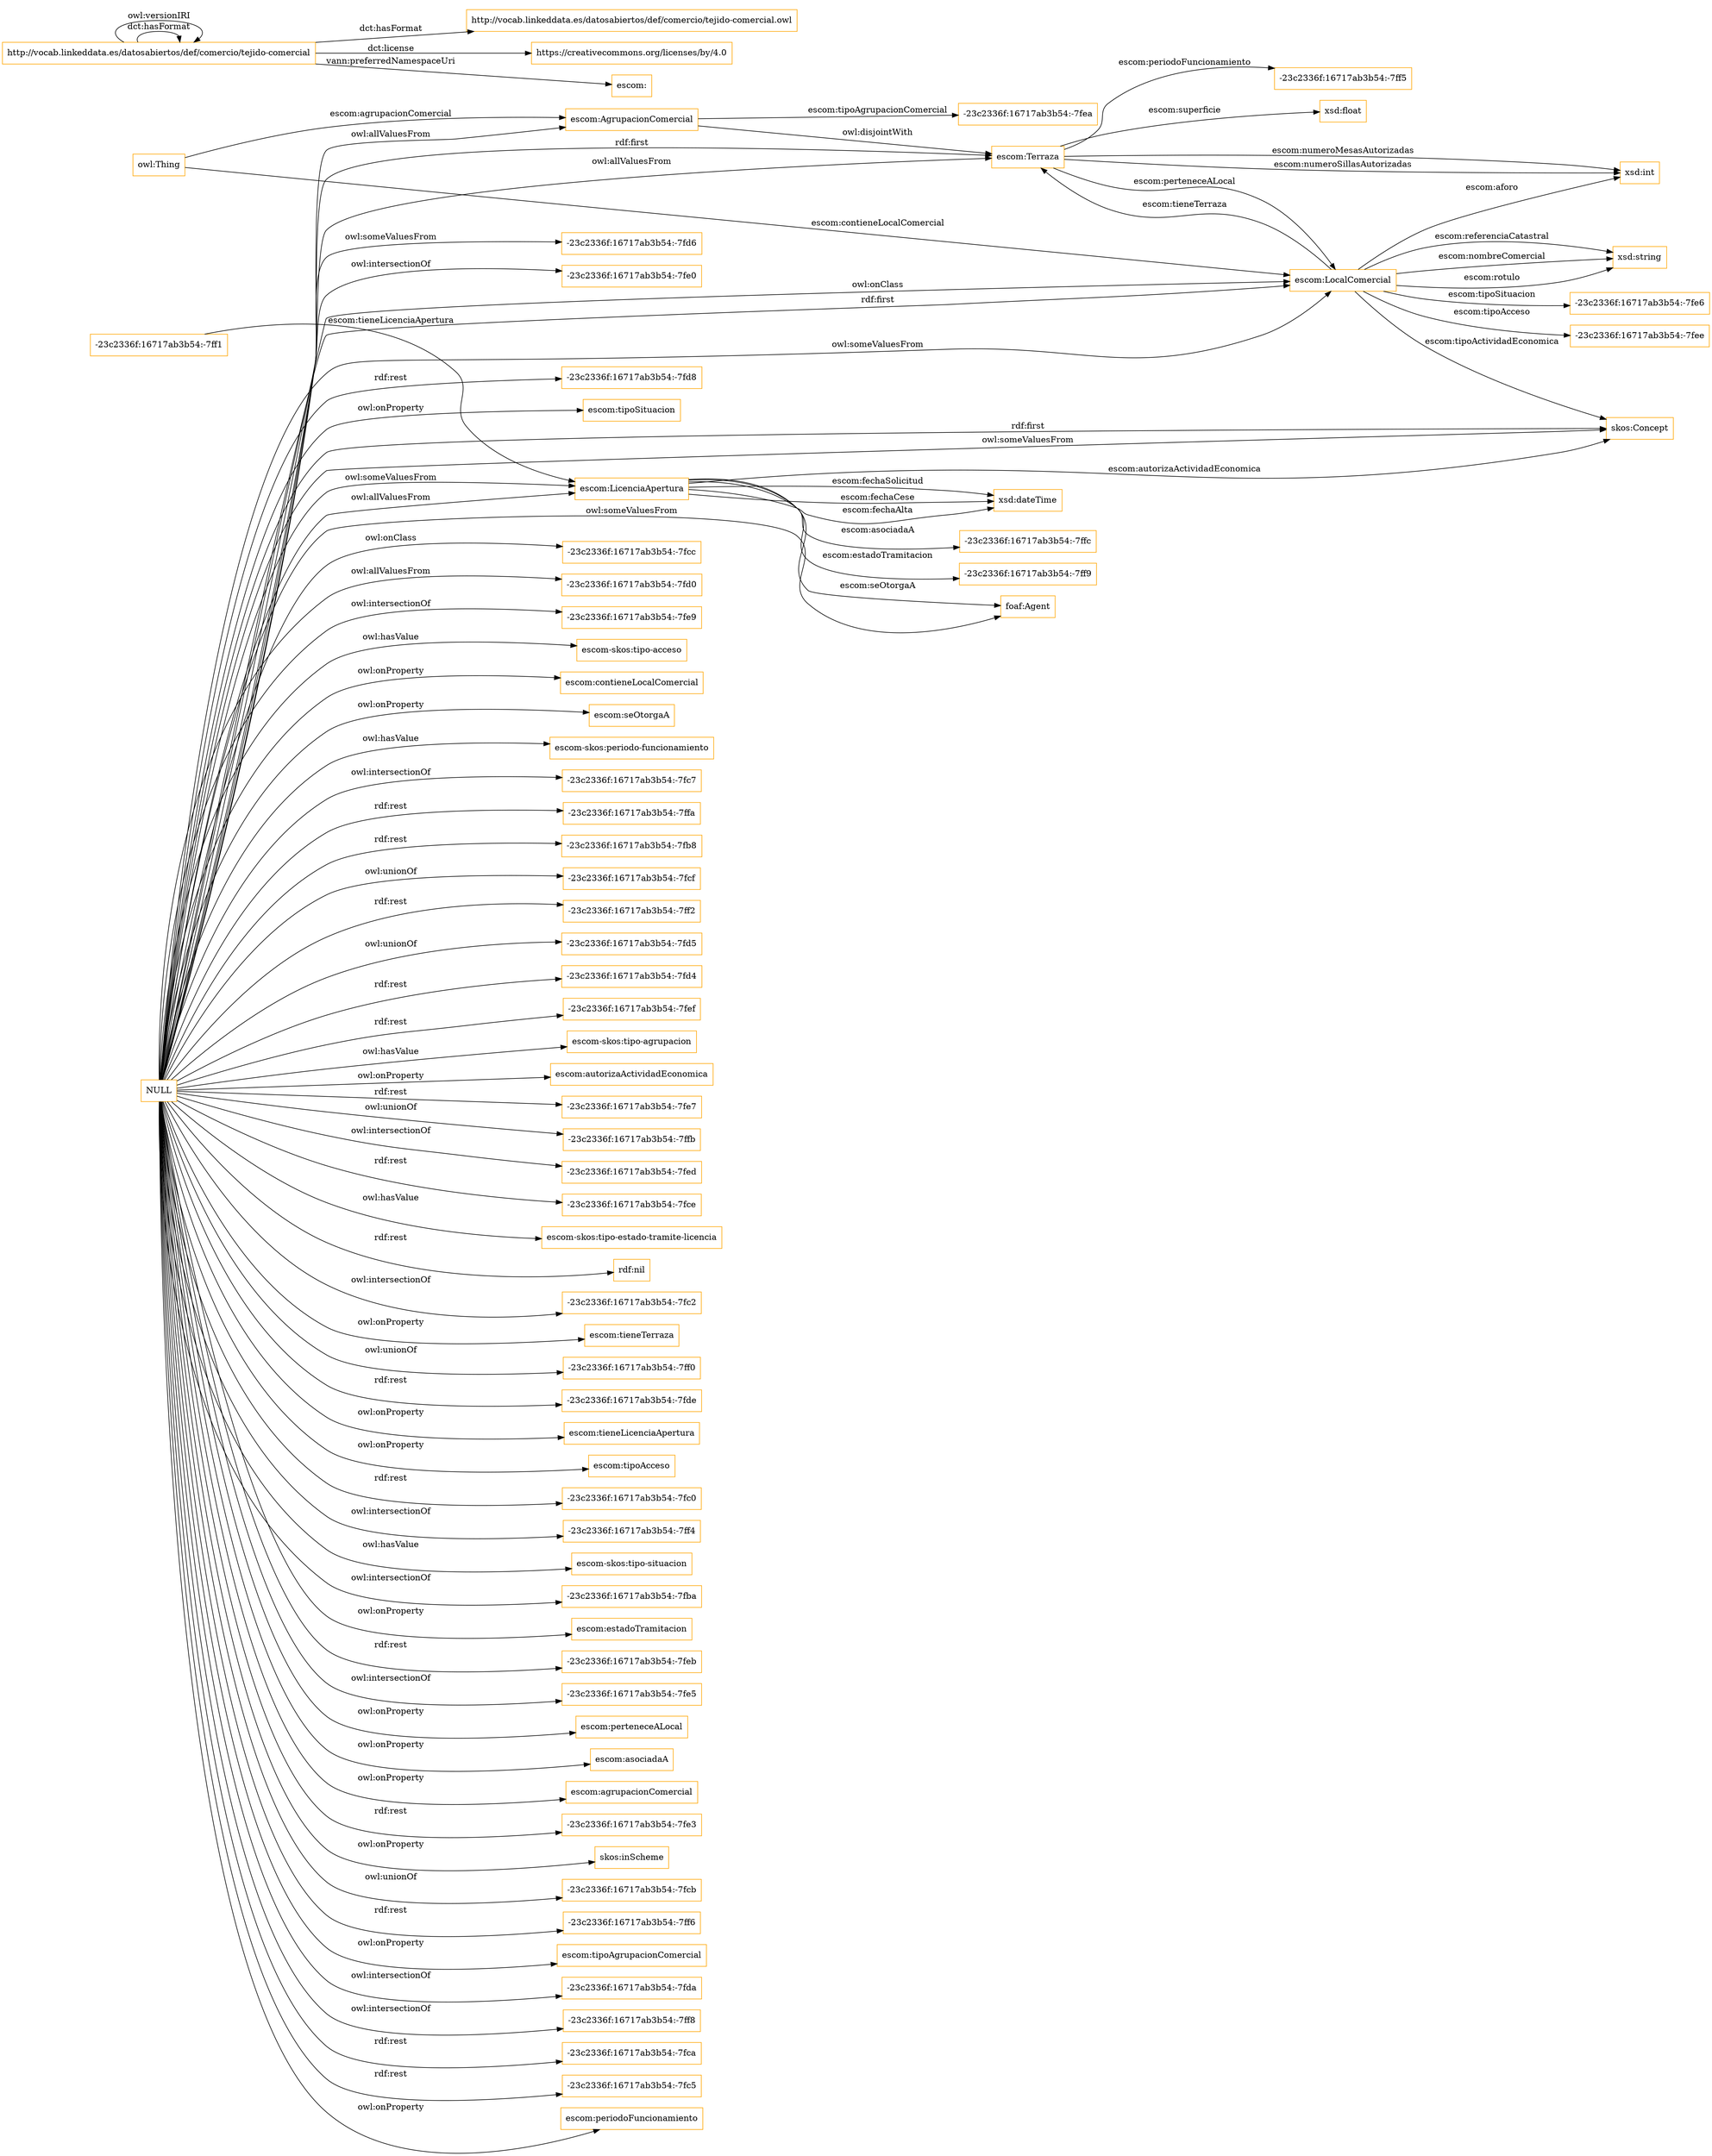digraph ar2dtool_diagram { 
rankdir=LR;
size="1501"
node [shape = rectangle, color="orange"]; "-23c2336f:16717ab3b54:-7fd6" "-23c2336f:16717ab3b54:-7fe6" "escom:Terraza" "-23c2336f:16717ab3b54:-7fcc" "foaf:Agent" "-23c2336f:16717ab3b54:-7ff5" "-23c2336f:16717ab3b54:-7ffc" "-23c2336f:16717ab3b54:-7fee" "-23c2336f:16717ab3b54:-7ff9" "escom:LicenciaApertura" "escom:AgrupacionComercial" "-23c2336f:16717ab3b54:-7ff1" "-23c2336f:16717ab3b54:-7fea" "-23c2336f:16717ab3b54:-7fd0" "skos:Concept" "escom:LocalComercial" ; /*classes style*/
	"NULL" -> "-23c2336f:16717ab3b54:-7fe9" [ label = "owl:intersectionOf" ];
	"NULL" -> "escom-skos:tipo-acceso" [ label = "owl:hasValue" ];
	"NULL" -> "escom:contieneLocalComercial" [ label = "owl:onProperty" ];
	"NULL" -> "skos:Concept" [ label = "rdf:first" ];
	"NULL" -> "escom:LicenciaApertura" [ label = "owl:allValuesFrom" ];
	"NULL" -> "escom:seOtorgaA" [ label = "owl:onProperty" ];
	"NULL" -> "escom:AgrupacionComercial" [ label = "owl:allValuesFrom" ];
	"NULL" -> "escom-skos:periodo-funcionamiento" [ label = "owl:hasValue" ];
	"NULL" -> "-23c2336f:16717ab3b54:-7fc7" [ label = "owl:intersectionOf" ];
	"NULL" -> "-23c2336f:16717ab3b54:-7ffa" [ label = "rdf:rest" ];
	"NULL" -> "-23c2336f:16717ab3b54:-7fb8" [ label = "rdf:rest" ];
	"NULL" -> "-23c2336f:16717ab3b54:-7fcf" [ label = "owl:unionOf" ];
	"NULL" -> "-23c2336f:16717ab3b54:-7ff2" [ label = "rdf:rest" ];
	"NULL" -> "escom:LocalComercial" [ label = "owl:someValuesFrom" ];
	"NULL" -> "escom:LocalComercial" [ label = "owl:onClass" ];
	"NULL" -> "-23c2336f:16717ab3b54:-7fd5" [ label = "owl:unionOf" ];
	"NULL" -> "-23c2336f:16717ab3b54:-7fd4" [ label = "rdf:rest" ];
	"NULL" -> "-23c2336f:16717ab3b54:-7fef" [ label = "rdf:rest" ];
	"NULL" -> "escom-skos:tipo-agrupacion" [ label = "owl:hasValue" ];
	"NULL" -> "-23c2336f:16717ab3b54:-7fd0" [ label = "owl:allValuesFrom" ];
	"NULL" -> "-23c2336f:16717ab3b54:-7fd6" [ label = "owl:someValuesFrom" ];
	"NULL" -> "escom:autorizaActividadEconomica" [ label = "owl:onProperty" ];
	"NULL" -> "-23c2336f:16717ab3b54:-7fe7" [ label = "rdf:rest" ];
	"NULL" -> "-23c2336f:16717ab3b54:-7ffb" [ label = "owl:unionOf" ];
	"NULL" -> "foaf:Agent" [ label = "owl:someValuesFrom" ];
	"NULL" -> "escom:LocalComercial" [ label = "rdf:first" ];
	"NULL" -> "-23c2336f:16717ab3b54:-7fed" [ label = "owl:intersectionOf" ];
	"NULL" -> "-23c2336f:16717ab3b54:-7fce" [ label = "rdf:rest" ];
	"NULL" -> "escom-skos:tipo-estado-tramite-licencia" [ label = "owl:hasValue" ];
	"NULL" -> "rdf:nil" [ label = "rdf:rest" ];
	"NULL" -> "-23c2336f:16717ab3b54:-7fc2" [ label = "owl:intersectionOf" ];
	"NULL" -> "escom:tieneTerraza" [ label = "owl:onProperty" ];
	"NULL" -> "-23c2336f:16717ab3b54:-7ff0" [ label = "owl:unionOf" ];
	"NULL" -> "-23c2336f:16717ab3b54:-7fde" [ label = "rdf:rest" ];
	"NULL" -> "-23c2336f:16717ab3b54:-7fcc" [ label = "owl:onClass" ];
	"NULL" -> "escom:tieneLicenciaApertura" [ label = "owl:onProperty" ];
	"NULL" -> "escom:tipoAcceso" [ label = "owl:onProperty" ];
	"NULL" -> "-23c2336f:16717ab3b54:-7fc0" [ label = "rdf:rest" ];
	"NULL" -> "-23c2336f:16717ab3b54:-7ff4" [ label = "owl:intersectionOf" ];
	"NULL" -> "escom-skos:tipo-situacion" [ label = "owl:hasValue" ];
	"NULL" -> "skos:Concept" [ label = "owl:someValuesFrom" ];
	"NULL" -> "-23c2336f:16717ab3b54:-7fba" [ label = "owl:intersectionOf" ];
	"NULL" -> "escom:estadoTramitacion" [ label = "owl:onProperty" ];
	"NULL" -> "escom:Terraza" [ label = "rdf:first" ];
	"NULL" -> "-23c2336f:16717ab3b54:-7feb" [ label = "rdf:rest" ];
	"NULL" -> "-23c2336f:16717ab3b54:-7fe5" [ label = "owl:intersectionOf" ];
	"NULL" -> "escom:perteneceALocal" [ label = "owl:onProperty" ];
	"NULL" -> "escom:LicenciaApertura" [ label = "owl:someValuesFrom" ];
	"NULL" -> "escom:asociadaA" [ label = "owl:onProperty" ];
	"NULL" -> "escom:Terraza" [ label = "owl:allValuesFrom" ];
	"NULL" -> "escom:agrupacionComercial" [ label = "owl:onProperty" ];
	"NULL" -> "-23c2336f:16717ab3b54:-7fe3" [ label = "rdf:rest" ];
	"NULL" -> "skos:inScheme" [ label = "owl:onProperty" ];
	"NULL" -> "-23c2336f:16717ab3b54:-7fcb" [ label = "owl:unionOf" ];
	"NULL" -> "-23c2336f:16717ab3b54:-7ff6" [ label = "rdf:rest" ];
	"NULL" -> "escom:tipoAgrupacionComercial" [ label = "owl:onProperty" ];
	"NULL" -> "-23c2336f:16717ab3b54:-7fda" [ label = "owl:intersectionOf" ];
	"NULL" -> "-23c2336f:16717ab3b54:-7ff8" [ label = "owl:intersectionOf" ];
	"NULL" -> "-23c2336f:16717ab3b54:-7fca" [ label = "rdf:rest" ];
	"NULL" -> "-23c2336f:16717ab3b54:-7fc5" [ label = "rdf:rest" ];
	"NULL" -> "escom:periodoFuncionamiento" [ label = "owl:onProperty" ];
	"NULL" -> "-23c2336f:16717ab3b54:-7fe0" [ label = "owl:intersectionOf" ];
	"NULL" -> "-23c2336f:16717ab3b54:-7fd8" [ label = "rdf:rest" ];
	"NULL" -> "escom:tipoSituacion" [ label = "owl:onProperty" ];
	"http://vocab.linkeddata.es/datosabiertos/def/comercio/tejido-comercial" -> "http://vocab.linkeddata.es/datosabiertos/def/comercio/tejido-comercial.owl" [ label = "dct:hasFormat" ];
	"http://vocab.linkeddata.es/datosabiertos/def/comercio/tejido-comercial" -> "http://vocab.linkeddata.es/datosabiertos/def/comercio/tejido-comercial" [ label = "dct:hasFormat" ];
	"http://vocab.linkeddata.es/datosabiertos/def/comercio/tejido-comercial" -> "https://creativecommons.org/licenses/by/4.0" [ label = "dct:license" ];
	"http://vocab.linkeddata.es/datosabiertos/def/comercio/tejido-comercial" -> "http://vocab.linkeddata.es/datosabiertos/def/comercio/tejido-comercial" [ label = "owl:versionIRI" ];
	"http://vocab.linkeddata.es/datosabiertos/def/comercio/tejido-comercial" -> "escom:" [ label = "vann:preferredNamespaceUri" ];
	"escom:AgrupacionComercial" -> "escom:Terraza" [ label = "owl:disjointWith" ];
	"owl:Thing" -> "escom:LocalComercial" [ label = "escom:contieneLocalComercial" ];
	"escom:LocalComercial" -> "xsd:string" [ label = "escom:referenciaCatastral" ];
	"escom:LocalComercial" -> "xsd:string" [ label = "escom:nombreComercial" ];
	"escom:Terraza" -> "xsd:float" [ label = "escom:superficie" ];
	"escom:LocalComercial" -> "skos:Concept" [ label = "escom:tipoActividadEconomica" ];
	"escom:Terraza" -> "xsd:int" [ label = "escom:numeroMesasAutorizadas" ];
	"escom:LicenciaApertura" -> "-23c2336f:16717ab3b54:-7ff9" [ label = "escom:estadoTramitacion" ];
	"-23c2336f:16717ab3b54:-7ff1" -> "escom:LicenciaApertura" [ label = "escom:tieneLicenciaApertura" ];
	"escom:LicenciaApertura" -> "-23c2336f:16717ab3b54:-7ffc" [ label = "escom:asociadaA" ];
	"owl:Thing" -> "escom:AgrupacionComercial" [ label = "escom:agrupacionComercial" ];
	"escom:LocalComercial" -> "-23c2336f:16717ab3b54:-7fee" [ label = "escom:tipoAcceso" ];
	"escom:LicenciaApertura" -> "foaf:Agent" [ label = "escom:seOtorgaA" ];
	"escom:LicenciaApertura" -> "xsd:dateTime" [ label = "escom:fechaSolicitud" ];
	"escom:LocalComercial" -> "xsd:string" [ label = "escom:rotulo" ];
	"escom:LicenciaApertura" -> "xsd:dateTime" [ label = "escom:fechaCese" ];
	"escom:LicenciaApertura" -> "xsd:dateTime" [ label = "escom:fechaAlta" ];
	"escom:LocalComercial" -> "xsd:int" [ label = "escom:aforo" ];
	"escom:Terraza" -> "xsd:int" [ label = "escom:numeroSillasAutorizadas" ];
	"escom:LocalComercial" -> "escom:Terraza" [ label = "escom:tieneTerraza" ];
	"escom:LicenciaApertura" -> "skos:Concept" [ label = "escom:autorizaActividadEconomica" ];
	"escom:LocalComercial" -> "-23c2336f:16717ab3b54:-7fe6" [ label = "escom:tipoSituacion" ];
	"escom:AgrupacionComercial" -> "-23c2336f:16717ab3b54:-7fea" [ label = "escom:tipoAgrupacionComercial" ];
	"escom:Terraza" -> "escom:LocalComercial" [ label = "escom:perteneceALocal" ];
	"escom:Terraza" -> "-23c2336f:16717ab3b54:-7ff5" [ label = "escom:periodoFuncionamiento" ];

}
